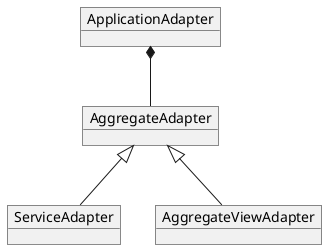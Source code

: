 @startuml
'https://plantuml.com/class-diagram
object ApplicationAdapter
object AggregateAdapter
ApplicationAdapter *--  AggregateAdapter
object ServiceAdapter
AggregateAdapter  <|--  ServiceAdapter
object AggregateViewAdapter
AggregateAdapter <|-- AggregateViewAdapter
@enduml
